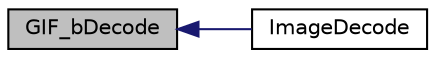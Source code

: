 digraph "GIF_bDecode"
{
  edge [fontname="Helvetica",fontsize="10",labelfontname="Helvetica",labelfontsize="10"];
  node [fontname="Helvetica",fontsize="10",shape=record];
  rankdir="LR";
  Node1 [label="GIF_bDecode",height=0.2,width=0.4,color="black", fillcolor="grey75", style="filled", fontcolor="black"];
  Node1 -> Node2 [dir="back",color="midnightblue",fontsize="10",style="solid",fontname="Helvetica"];
  Node2 [label="ImageDecode",height=0.2,width=0.4,color="black", fillcolor="white", style="filled",URL="$_image_decoder_8h.html#a3b643ee4a7033536b26b023d8db5d83d"];
}
